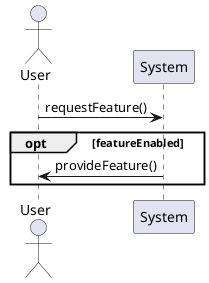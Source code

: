 @startuml
actor User
participant "System"

User -> System : requestFeature()
opt featureEnabled
    System -> User : provideFeature()
end
@enduml
